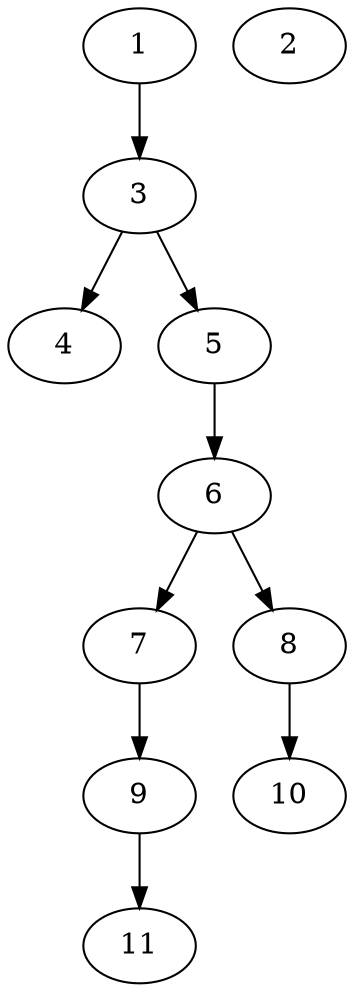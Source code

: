 // DAG (tier=1-easy, mode=compute, n=11, ccr=0.259, fat=0.403, density=0.266, regular=0.622, jump=0.016, mindata=262144, maxdata=2097152)
// DAG automatically generated by daggen at Sun Aug 24 16:33:32 2025
// /home/ermia/Project/Environments/daggen/bin/daggen --dot --ccr 0.259 --fat 0.403 --regular 0.622 --density 0.266 --jump 0.016 --mindata 262144 --maxdata 2097152 -n 11 
digraph G {
  1 [size="14197748310344438", alpha="0.14", expect_size="7098874155172219"]
  1 -> 3 [size ="7844095066112"]
  2 [size="1176999655130392", alpha="0.09", expect_size="588499827565196"]
  3 [size="8865366759536069", alpha="0.12", expect_size="4432683379768034"]
  3 -> 4 [size ="5989675827200"]
  3 -> 5 [size ="5989675827200"]
  4 [size="1222731757791113", alpha="0.06", expect_size="611365878895556"]
  5 [size="107192996878300", alpha="0.10", expect_size="53596498439150"]
  5 -> 6 [size ="5169269964800"]
  6 [size="226319317175900", alpha="0.12", expect_size="113159658587950"]
  6 -> 7 [size ="5222084640768"]
  6 -> 8 [size ="5222084640768"]
  7 [size="286785686592290816", alpha="0.11", expect_size="143392843296145408"]
  7 -> 9 [size ="3479057727488"]
  8 [size="1545189312729972736", alpha="0.18", expect_size="772594656364986368"]
  8 -> 10 [size ="10692463689728"]
  9 [size="739234080398245888", alpha="0.02", expect_size="369617040199122944"]
  9 -> 11 [size ="6540505382912"]
  10 [size="4693027952001024000", alpha="0.02", expect_size="2346513976000512000"]
  11 [size="31444788412477892", alpha="0.14", expect_size="15722394206238946"]
}